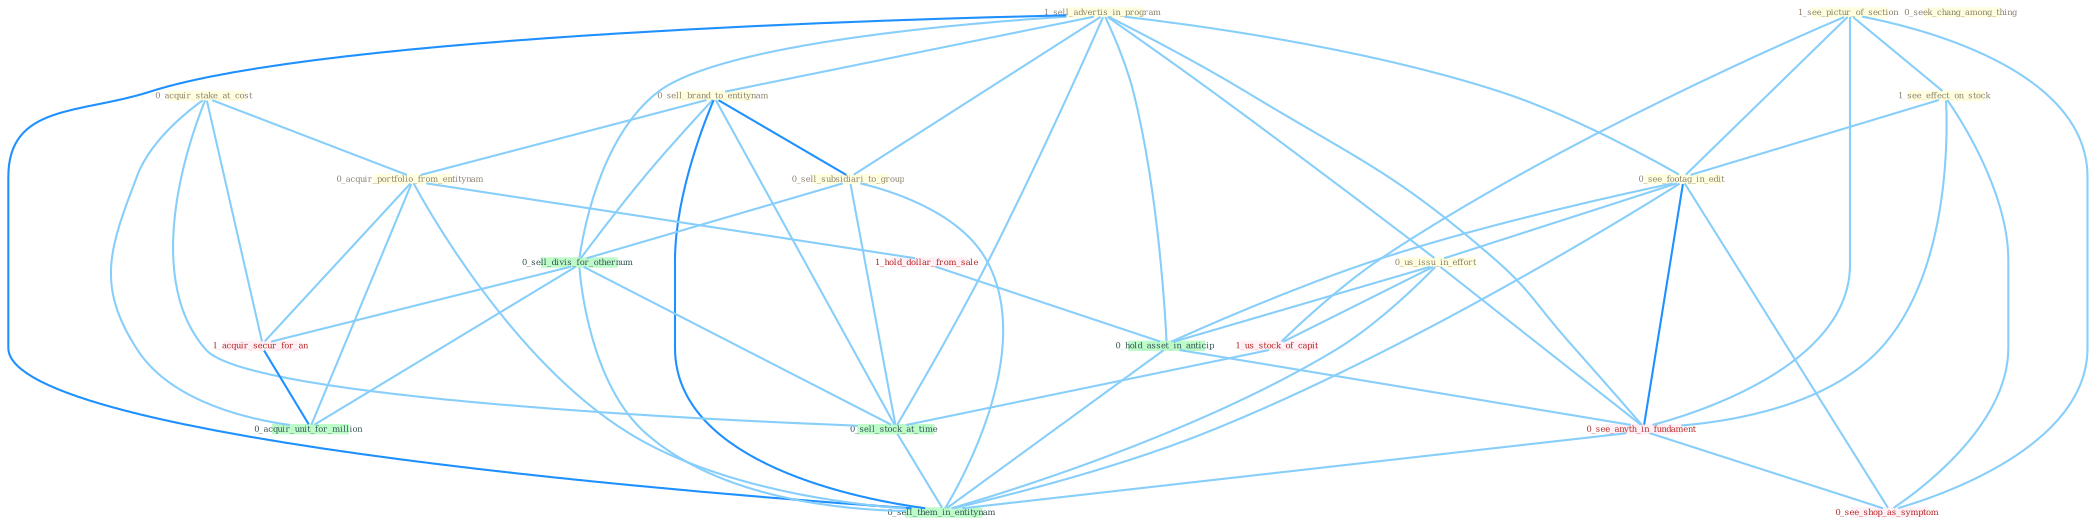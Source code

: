 Graph G{ 
    node
    [shape=polygon,style=filled,width=.5,height=.06,color="#BDFCC9",fixedsize=true,fontsize=4,
    fontcolor="#2f4f4f"];
    {node
    [color="#ffffe0", fontcolor="#8b7d6b"] "1_sell_advertis_in_program " "1_see_pictur_of_section " "0_seek_chang_among_thing " "0_sell_brand_to_entitynam " "0_acquir_stake_at_cost " "1_see_effect_on_stock " "0_acquir_portfolio_from_entitynam " "0_sell_subsidiari_to_group " "0_see_footag_in_edit " "0_us_issu_in_effort "}
{node [color="#fff0f5", fontcolor="#b22222"] "1_acquir_secur_for_an " "1_us_stock_of_capit " "1_hold_dollar_from_sale " "0_see_anyth_in_fundament " "0_see_shop_as_symptom "}
edge [color="#B0E2FF"];

	"1_sell_advertis_in_program " -- "0_sell_brand_to_entitynam " [w="1", color="#87cefa" ];
	"1_sell_advertis_in_program " -- "0_sell_subsidiari_to_group " [w="1", color="#87cefa" ];
	"1_sell_advertis_in_program " -- "0_see_footag_in_edit " [w="1", color="#87cefa" ];
	"1_sell_advertis_in_program " -- "0_us_issu_in_effort " [w="1", color="#87cefa" ];
	"1_sell_advertis_in_program " -- "0_sell_divis_for_othernum " [w="1", color="#87cefa" ];
	"1_sell_advertis_in_program " -- "0_hold_asset_in_anticip " [w="1", color="#87cefa" ];
	"1_sell_advertis_in_program " -- "0_sell_stock_at_time " [w="1", color="#87cefa" ];
	"1_sell_advertis_in_program " -- "0_see_anyth_in_fundament " [w="1", color="#87cefa" ];
	"1_sell_advertis_in_program " -- "0_sell_them_in_entitynam " [w="2", color="#1e90ff" , len=0.8];
	"1_see_pictur_of_section " -- "1_see_effect_on_stock " [w="1", color="#87cefa" ];
	"1_see_pictur_of_section " -- "0_see_footag_in_edit " [w="1", color="#87cefa" ];
	"1_see_pictur_of_section " -- "1_us_stock_of_capit " [w="1", color="#87cefa" ];
	"1_see_pictur_of_section " -- "0_see_anyth_in_fundament " [w="1", color="#87cefa" ];
	"1_see_pictur_of_section " -- "0_see_shop_as_symptom " [w="1", color="#87cefa" ];
	"0_sell_brand_to_entitynam " -- "0_acquir_portfolio_from_entitynam " [w="1", color="#87cefa" ];
	"0_sell_brand_to_entitynam " -- "0_sell_subsidiari_to_group " [w="2", color="#1e90ff" , len=0.8];
	"0_sell_brand_to_entitynam " -- "0_sell_divis_for_othernum " [w="1", color="#87cefa" ];
	"0_sell_brand_to_entitynam " -- "0_sell_stock_at_time " [w="1", color="#87cefa" ];
	"0_sell_brand_to_entitynam " -- "0_sell_them_in_entitynam " [w="2", color="#1e90ff" , len=0.8];
	"0_acquir_stake_at_cost " -- "0_acquir_portfolio_from_entitynam " [w="1", color="#87cefa" ];
	"0_acquir_stake_at_cost " -- "1_acquir_secur_for_an " [w="1", color="#87cefa" ];
	"0_acquir_stake_at_cost " -- "0_sell_stock_at_time " [w="1", color="#87cefa" ];
	"0_acquir_stake_at_cost " -- "0_acquir_unit_for_million " [w="1", color="#87cefa" ];
	"1_see_effect_on_stock " -- "0_see_footag_in_edit " [w="1", color="#87cefa" ];
	"1_see_effect_on_stock " -- "0_see_anyth_in_fundament " [w="1", color="#87cefa" ];
	"1_see_effect_on_stock " -- "0_see_shop_as_symptom " [w="1", color="#87cefa" ];
	"0_acquir_portfolio_from_entitynam " -- "1_acquir_secur_for_an " [w="1", color="#87cefa" ];
	"0_acquir_portfolio_from_entitynam " -- "1_hold_dollar_from_sale " [w="1", color="#87cefa" ];
	"0_acquir_portfolio_from_entitynam " -- "0_acquir_unit_for_million " [w="1", color="#87cefa" ];
	"0_acquir_portfolio_from_entitynam " -- "0_sell_them_in_entitynam " [w="1", color="#87cefa" ];
	"0_sell_subsidiari_to_group " -- "0_sell_divis_for_othernum " [w="1", color="#87cefa" ];
	"0_sell_subsidiari_to_group " -- "0_sell_stock_at_time " [w="1", color="#87cefa" ];
	"0_sell_subsidiari_to_group " -- "0_sell_them_in_entitynam " [w="1", color="#87cefa" ];
	"0_see_footag_in_edit " -- "0_us_issu_in_effort " [w="1", color="#87cefa" ];
	"0_see_footag_in_edit " -- "0_hold_asset_in_anticip " [w="1", color="#87cefa" ];
	"0_see_footag_in_edit " -- "0_see_anyth_in_fundament " [w="2", color="#1e90ff" , len=0.8];
	"0_see_footag_in_edit " -- "0_see_shop_as_symptom " [w="1", color="#87cefa" ];
	"0_see_footag_in_edit " -- "0_sell_them_in_entitynam " [w="1", color="#87cefa" ];
	"0_us_issu_in_effort " -- "1_us_stock_of_capit " [w="1", color="#87cefa" ];
	"0_us_issu_in_effort " -- "0_hold_asset_in_anticip " [w="1", color="#87cefa" ];
	"0_us_issu_in_effort " -- "0_see_anyth_in_fundament " [w="1", color="#87cefa" ];
	"0_us_issu_in_effort " -- "0_sell_them_in_entitynam " [w="1", color="#87cefa" ];
	"0_sell_divis_for_othernum " -- "1_acquir_secur_for_an " [w="1", color="#87cefa" ];
	"0_sell_divis_for_othernum " -- "0_sell_stock_at_time " [w="1", color="#87cefa" ];
	"0_sell_divis_for_othernum " -- "0_acquir_unit_for_million " [w="1", color="#87cefa" ];
	"0_sell_divis_for_othernum " -- "0_sell_them_in_entitynam " [w="1", color="#87cefa" ];
	"1_acquir_secur_for_an " -- "0_acquir_unit_for_million " [w="2", color="#1e90ff" , len=0.8];
	"1_us_stock_of_capit " -- "0_sell_stock_at_time " [w="1", color="#87cefa" ];
	"1_hold_dollar_from_sale " -- "0_hold_asset_in_anticip " [w="1", color="#87cefa" ];
	"0_hold_asset_in_anticip " -- "0_see_anyth_in_fundament " [w="1", color="#87cefa" ];
	"0_hold_asset_in_anticip " -- "0_sell_them_in_entitynam " [w="1", color="#87cefa" ];
	"0_sell_stock_at_time " -- "0_sell_them_in_entitynam " [w="1", color="#87cefa" ];
	"0_see_anyth_in_fundament " -- "0_see_shop_as_symptom " [w="1", color="#87cefa" ];
	"0_see_anyth_in_fundament " -- "0_sell_them_in_entitynam " [w="1", color="#87cefa" ];
}